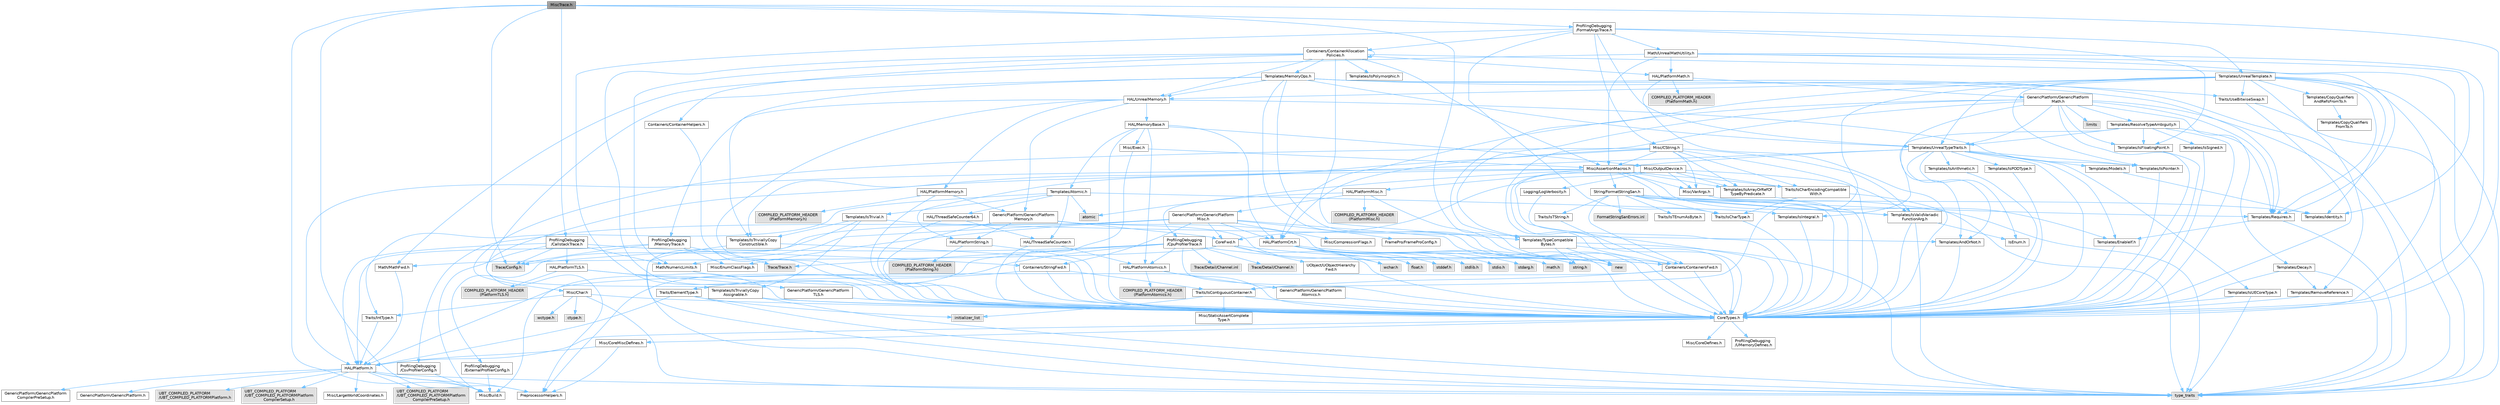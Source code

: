 digraph "MiscTrace.h"
{
 // INTERACTIVE_SVG=YES
 // LATEX_PDF_SIZE
  bgcolor="transparent";
  edge [fontname=Helvetica,fontsize=10,labelfontname=Helvetica,labelfontsize=10];
  node [fontname=Helvetica,fontsize=10,shape=box,height=0.2,width=0.4];
  Node1 [id="Node000001",label="MiscTrace.h",height=0.2,width=0.4,color="gray40", fillcolor="grey60", style="filled", fontcolor="black",tooltip=" "];
  Node1 -> Node2 [id="edge1_Node000001_Node000002",color="steelblue1",style="solid",tooltip=" "];
  Node2 [id="Node000002",label="Containers/ContainersFwd.h",height=0.2,width=0.4,color="grey40", fillcolor="white", style="filled",URL="$d4/d0a/ContainersFwd_8h.html",tooltip=" "];
  Node2 -> Node3 [id="edge2_Node000002_Node000003",color="steelblue1",style="solid",tooltip=" "];
  Node3 [id="Node000003",label="HAL/Platform.h",height=0.2,width=0.4,color="grey40", fillcolor="white", style="filled",URL="$d9/dd0/Platform_8h.html",tooltip=" "];
  Node3 -> Node4 [id="edge3_Node000003_Node000004",color="steelblue1",style="solid",tooltip=" "];
  Node4 [id="Node000004",label="Misc/Build.h",height=0.2,width=0.4,color="grey40", fillcolor="white", style="filled",URL="$d3/dbb/Build_8h.html",tooltip=" "];
  Node3 -> Node5 [id="edge4_Node000003_Node000005",color="steelblue1",style="solid",tooltip=" "];
  Node5 [id="Node000005",label="Misc/LargeWorldCoordinates.h",height=0.2,width=0.4,color="grey40", fillcolor="white", style="filled",URL="$d2/dcb/LargeWorldCoordinates_8h.html",tooltip=" "];
  Node3 -> Node6 [id="edge5_Node000003_Node000006",color="steelblue1",style="solid",tooltip=" "];
  Node6 [id="Node000006",label="type_traits",height=0.2,width=0.4,color="grey60", fillcolor="#E0E0E0", style="filled",tooltip=" "];
  Node3 -> Node7 [id="edge6_Node000003_Node000007",color="steelblue1",style="solid",tooltip=" "];
  Node7 [id="Node000007",label="PreprocessorHelpers.h",height=0.2,width=0.4,color="grey40", fillcolor="white", style="filled",URL="$db/ddb/PreprocessorHelpers_8h.html",tooltip=" "];
  Node3 -> Node8 [id="edge7_Node000003_Node000008",color="steelblue1",style="solid",tooltip=" "];
  Node8 [id="Node000008",label="UBT_COMPILED_PLATFORM\l/UBT_COMPILED_PLATFORMPlatform\lCompilerPreSetup.h",height=0.2,width=0.4,color="grey60", fillcolor="#E0E0E0", style="filled",tooltip=" "];
  Node3 -> Node9 [id="edge8_Node000003_Node000009",color="steelblue1",style="solid",tooltip=" "];
  Node9 [id="Node000009",label="GenericPlatform/GenericPlatform\lCompilerPreSetup.h",height=0.2,width=0.4,color="grey40", fillcolor="white", style="filled",URL="$d9/dc8/GenericPlatformCompilerPreSetup_8h.html",tooltip=" "];
  Node3 -> Node10 [id="edge9_Node000003_Node000010",color="steelblue1",style="solid",tooltip=" "];
  Node10 [id="Node000010",label="GenericPlatform/GenericPlatform.h",height=0.2,width=0.4,color="grey40", fillcolor="white", style="filled",URL="$d6/d84/GenericPlatform_8h.html",tooltip=" "];
  Node3 -> Node11 [id="edge10_Node000003_Node000011",color="steelblue1",style="solid",tooltip=" "];
  Node11 [id="Node000011",label="UBT_COMPILED_PLATFORM\l/UBT_COMPILED_PLATFORMPlatform.h",height=0.2,width=0.4,color="grey60", fillcolor="#E0E0E0", style="filled",tooltip=" "];
  Node3 -> Node12 [id="edge11_Node000003_Node000012",color="steelblue1",style="solid",tooltip=" "];
  Node12 [id="Node000012",label="UBT_COMPILED_PLATFORM\l/UBT_COMPILED_PLATFORMPlatform\lCompilerSetup.h",height=0.2,width=0.4,color="grey60", fillcolor="#E0E0E0", style="filled",tooltip=" "];
  Node2 -> Node13 [id="edge12_Node000002_Node000013",color="steelblue1",style="solid",tooltip=" "];
  Node13 [id="Node000013",label="CoreTypes.h",height=0.2,width=0.4,color="grey40", fillcolor="white", style="filled",URL="$dc/dec/CoreTypes_8h.html",tooltip=" "];
  Node13 -> Node3 [id="edge13_Node000013_Node000003",color="steelblue1",style="solid",tooltip=" "];
  Node13 -> Node14 [id="edge14_Node000013_Node000014",color="steelblue1",style="solid",tooltip=" "];
  Node14 [id="Node000014",label="ProfilingDebugging\l/UMemoryDefines.h",height=0.2,width=0.4,color="grey40", fillcolor="white", style="filled",URL="$d2/da2/UMemoryDefines_8h.html",tooltip=" "];
  Node13 -> Node15 [id="edge15_Node000013_Node000015",color="steelblue1",style="solid",tooltip=" "];
  Node15 [id="Node000015",label="Misc/CoreMiscDefines.h",height=0.2,width=0.4,color="grey40", fillcolor="white", style="filled",URL="$da/d38/CoreMiscDefines_8h.html",tooltip=" "];
  Node15 -> Node3 [id="edge16_Node000015_Node000003",color="steelblue1",style="solid",tooltip=" "];
  Node15 -> Node7 [id="edge17_Node000015_Node000007",color="steelblue1",style="solid",tooltip=" "];
  Node13 -> Node16 [id="edge18_Node000013_Node000016",color="steelblue1",style="solid",tooltip=" "];
  Node16 [id="Node000016",label="Misc/CoreDefines.h",height=0.2,width=0.4,color="grey40", fillcolor="white", style="filled",URL="$d3/dd2/CoreDefines_8h.html",tooltip=" "];
  Node2 -> Node17 [id="edge19_Node000002_Node000017",color="steelblue1",style="solid",tooltip=" "];
  Node17 [id="Node000017",label="Traits/IsContiguousContainer.h",height=0.2,width=0.4,color="grey40", fillcolor="white", style="filled",URL="$d5/d3c/IsContiguousContainer_8h.html",tooltip=" "];
  Node17 -> Node13 [id="edge20_Node000017_Node000013",color="steelblue1",style="solid",tooltip=" "];
  Node17 -> Node18 [id="edge21_Node000017_Node000018",color="steelblue1",style="solid",tooltip=" "];
  Node18 [id="Node000018",label="Misc/StaticAssertComplete\lType.h",height=0.2,width=0.4,color="grey40", fillcolor="white", style="filled",URL="$d5/d4e/StaticAssertCompleteType_8h.html",tooltip=" "];
  Node17 -> Node19 [id="edge22_Node000017_Node000019",color="steelblue1",style="solid",tooltip=" "];
  Node19 [id="Node000019",label="initializer_list",height=0.2,width=0.4,color="grey60", fillcolor="#E0E0E0", style="filled",tooltip=" "];
  Node1 -> Node13 [id="edge23_Node000001_Node000013",color="steelblue1",style="solid",tooltip=" "];
  Node1 -> Node7 [id="edge24_Node000001_Node000007",color="steelblue1",style="solid",tooltip=" "];
  Node1 -> Node4 [id="edge25_Node000001_Node000004",color="steelblue1",style="solid",tooltip=" "];
  Node1 -> Node20 [id="edge26_Node000001_Node000020",color="steelblue1",style="solid",tooltip=" "];
  Node20 [id="Node000020",label="ProfilingDebugging\l/CallstackTrace.h",height=0.2,width=0.4,color="grey40", fillcolor="white", style="filled",URL="$d8/d43/CallstackTrace_8h.html",tooltip=" "];
  Node20 -> Node3 [id="edge27_Node000020_Node000003",color="steelblue1",style="solid",tooltip=" "];
  Node20 -> Node21 [id="edge28_Node000020_Node000021",color="steelblue1",style="solid",tooltip=" "];
  Node21 [id="Node000021",label="HAL/PlatformTLS.h",height=0.2,width=0.4,color="grey40", fillcolor="white", style="filled",URL="$d0/def/PlatformTLS_8h.html",tooltip=" "];
  Node21 -> Node13 [id="edge29_Node000021_Node000013",color="steelblue1",style="solid",tooltip=" "];
  Node21 -> Node22 [id="edge30_Node000021_Node000022",color="steelblue1",style="solid",tooltip=" "];
  Node22 [id="Node000022",label="GenericPlatform/GenericPlatform\lTLS.h",height=0.2,width=0.4,color="grey40", fillcolor="white", style="filled",URL="$d3/d3c/GenericPlatformTLS_8h.html",tooltip=" "];
  Node22 -> Node13 [id="edge31_Node000022_Node000013",color="steelblue1",style="solid",tooltip=" "];
  Node21 -> Node23 [id="edge32_Node000021_Node000023",color="steelblue1",style="solid",tooltip=" "];
  Node23 [id="Node000023",label="COMPILED_PLATFORM_HEADER\l(PlatformTLS.h)",height=0.2,width=0.4,color="grey60", fillcolor="#E0E0E0", style="filled",tooltip=" "];
  Node20 -> Node24 [id="edge33_Node000020_Node000024",color="steelblue1",style="solid",tooltip=" "];
  Node24 [id="Node000024",label="Math/NumericLimits.h",height=0.2,width=0.4,color="grey40", fillcolor="white", style="filled",URL="$df/d1b/NumericLimits_8h.html",tooltip=" "];
  Node24 -> Node13 [id="edge34_Node000024_Node000013",color="steelblue1",style="solid",tooltip=" "];
  Node20 -> Node4 [id="edge35_Node000020_Node000004",color="steelblue1",style="solid",tooltip=" "];
  Node20 -> Node25 [id="edge36_Node000020_Node000025",color="steelblue1",style="solid",tooltip=" "];
  Node25 [id="Node000025",label="Trace/Config.h",height=0.2,width=0.4,color="grey60", fillcolor="#E0E0E0", style="filled",tooltip=" "];
  Node20 -> Node26 [id="edge37_Node000020_Node000026",color="steelblue1",style="solid",tooltip=" "];
  Node26 [id="Node000026",label="Containers/StringFwd.h",height=0.2,width=0.4,color="grey40", fillcolor="white", style="filled",URL="$df/d37/StringFwd_8h.html",tooltip=" "];
  Node26 -> Node13 [id="edge38_Node000026_Node000013",color="steelblue1",style="solid",tooltip=" "];
  Node26 -> Node27 [id="edge39_Node000026_Node000027",color="steelblue1",style="solid",tooltip=" "];
  Node27 [id="Node000027",label="Traits/ElementType.h",height=0.2,width=0.4,color="grey40", fillcolor="white", style="filled",URL="$d5/d4f/ElementType_8h.html",tooltip=" "];
  Node27 -> Node3 [id="edge40_Node000027_Node000003",color="steelblue1",style="solid",tooltip=" "];
  Node27 -> Node19 [id="edge41_Node000027_Node000019",color="steelblue1",style="solid",tooltip=" "];
  Node27 -> Node6 [id="edge42_Node000027_Node000006",color="steelblue1",style="solid",tooltip=" "];
  Node26 -> Node17 [id="edge43_Node000026_Node000017",color="steelblue1",style="solid",tooltip=" "];
  Node1 -> Node28 [id="edge44_Node000001_Node000028",color="steelblue1",style="solid",tooltip=" "];
  Node28 [id="Node000028",label="ProfilingDebugging\l/FormatArgsTrace.h",height=0.2,width=0.4,color="grey40", fillcolor="white", style="filled",URL="$d6/d18/FormatArgsTrace_8h.html",tooltip=" "];
  Node28 -> Node13 [id="edge45_Node000028_Node000013",color="steelblue1",style="solid",tooltip=" "];
  Node28 -> Node29 [id="edge46_Node000028_Node000029",color="steelblue1",style="solid",tooltip=" "];
  Node29 [id="Node000029",label="Containers/ContainerAllocation\lPolicies.h",height=0.2,width=0.4,color="grey40", fillcolor="white", style="filled",URL="$d7/dff/ContainerAllocationPolicies_8h.html",tooltip=" "];
  Node29 -> Node13 [id="edge47_Node000029_Node000013",color="steelblue1",style="solid",tooltip=" "];
  Node29 -> Node30 [id="edge48_Node000029_Node000030",color="steelblue1",style="solid",tooltip=" "];
  Node30 [id="Node000030",label="Containers/ContainerHelpers.h",height=0.2,width=0.4,color="grey40", fillcolor="white", style="filled",URL="$d7/d33/ContainerHelpers_8h.html",tooltip=" "];
  Node30 -> Node13 [id="edge49_Node000030_Node000013",color="steelblue1",style="solid",tooltip=" "];
  Node29 -> Node29 [id="edge50_Node000029_Node000029",color="steelblue1",style="solid",tooltip=" "];
  Node29 -> Node31 [id="edge51_Node000029_Node000031",color="steelblue1",style="solid",tooltip=" "];
  Node31 [id="Node000031",label="HAL/PlatformMath.h",height=0.2,width=0.4,color="grey40", fillcolor="white", style="filled",URL="$dc/d53/PlatformMath_8h.html",tooltip=" "];
  Node31 -> Node13 [id="edge52_Node000031_Node000013",color="steelblue1",style="solid",tooltip=" "];
  Node31 -> Node32 [id="edge53_Node000031_Node000032",color="steelblue1",style="solid",tooltip=" "];
  Node32 [id="Node000032",label="GenericPlatform/GenericPlatform\lMath.h",height=0.2,width=0.4,color="grey40", fillcolor="white", style="filled",URL="$d5/d79/GenericPlatformMath_8h.html",tooltip=" "];
  Node32 -> Node13 [id="edge54_Node000032_Node000013",color="steelblue1",style="solid",tooltip=" "];
  Node32 -> Node2 [id="edge55_Node000032_Node000002",color="steelblue1",style="solid",tooltip=" "];
  Node32 -> Node33 [id="edge56_Node000032_Node000033",color="steelblue1",style="solid",tooltip=" "];
  Node33 [id="Node000033",label="HAL/PlatformCrt.h",height=0.2,width=0.4,color="grey40", fillcolor="white", style="filled",URL="$d8/d75/PlatformCrt_8h.html",tooltip=" "];
  Node33 -> Node34 [id="edge57_Node000033_Node000034",color="steelblue1",style="solid",tooltip=" "];
  Node34 [id="Node000034",label="new",height=0.2,width=0.4,color="grey60", fillcolor="#E0E0E0", style="filled",tooltip=" "];
  Node33 -> Node35 [id="edge58_Node000033_Node000035",color="steelblue1",style="solid",tooltip=" "];
  Node35 [id="Node000035",label="wchar.h",height=0.2,width=0.4,color="grey60", fillcolor="#E0E0E0", style="filled",tooltip=" "];
  Node33 -> Node36 [id="edge59_Node000033_Node000036",color="steelblue1",style="solid",tooltip=" "];
  Node36 [id="Node000036",label="stddef.h",height=0.2,width=0.4,color="grey60", fillcolor="#E0E0E0", style="filled",tooltip=" "];
  Node33 -> Node37 [id="edge60_Node000033_Node000037",color="steelblue1",style="solid",tooltip=" "];
  Node37 [id="Node000037",label="stdlib.h",height=0.2,width=0.4,color="grey60", fillcolor="#E0E0E0", style="filled",tooltip=" "];
  Node33 -> Node38 [id="edge61_Node000033_Node000038",color="steelblue1",style="solid",tooltip=" "];
  Node38 [id="Node000038",label="stdio.h",height=0.2,width=0.4,color="grey60", fillcolor="#E0E0E0", style="filled",tooltip=" "];
  Node33 -> Node39 [id="edge62_Node000033_Node000039",color="steelblue1",style="solid",tooltip=" "];
  Node39 [id="Node000039",label="stdarg.h",height=0.2,width=0.4,color="grey60", fillcolor="#E0E0E0", style="filled",tooltip=" "];
  Node33 -> Node40 [id="edge63_Node000033_Node000040",color="steelblue1",style="solid",tooltip=" "];
  Node40 [id="Node000040",label="math.h",height=0.2,width=0.4,color="grey60", fillcolor="#E0E0E0", style="filled",tooltip=" "];
  Node33 -> Node41 [id="edge64_Node000033_Node000041",color="steelblue1",style="solid",tooltip=" "];
  Node41 [id="Node000041",label="float.h",height=0.2,width=0.4,color="grey60", fillcolor="#E0E0E0", style="filled",tooltip=" "];
  Node33 -> Node42 [id="edge65_Node000033_Node000042",color="steelblue1",style="solid",tooltip=" "];
  Node42 [id="Node000042",label="string.h",height=0.2,width=0.4,color="grey60", fillcolor="#E0E0E0", style="filled",tooltip=" "];
  Node32 -> Node43 [id="edge66_Node000032_Node000043",color="steelblue1",style="solid",tooltip=" "];
  Node43 [id="Node000043",label="Templates/AndOrNot.h",height=0.2,width=0.4,color="grey40", fillcolor="white", style="filled",URL="$db/d0a/AndOrNot_8h.html",tooltip=" "];
  Node43 -> Node13 [id="edge67_Node000043_Node000013",color="steelblue1",style="solid",tooltip=" "];
  Node32 -> Node44 [id="edge68_Node000032_Node000044",color="steelblue1",style="solid",tooltip=" "];
  Node44 [id="Node000044",label="Templates/Decay.h",height=0.2,width=0.4,color="grey40", fillcolor="white", style="filled",URL="$dd/d0f/Decay_8h.html",tooltip=" "];
  Node44 -> Node13 [id="edge69_Node000044_Node000013",color="steelblue1",style="solid",tooltip=" "];
  Node44 -> Node45 [id="edge70_Node000044_Node000045",color="steelblue1",style="solid",tooltip=" "];
  Node45 [id="Node000045",label="Templates/RemoveReference.h",height=0.2,width=0.4,color="grey40", fillcolor="white", style="filled",URL="$da/dbe/RemoveReference_8h.html",tooltip=" "];
  Node45 -> Node13 [id="edge71_Node000045_Node000013",color="steelblue1",style="solid",tooltip=" "];
  Node44 -> Node6 [id="edge72_Node000044_Node000006",color="steelblue1",style="solid",tooltip=" "];
  Node32 -> Node46 [id="edge73_Node000032_Node000046",color="steelblue1",style="solid",tooltip=" "];
  Node46 [id="Node000046",label="Templates/IsFloatingPoint.h",height=0.2,width=0.4,color="grey40", fillcolor="white", style="filled",URL="$d3/d11/IsFloatingPoint_8h.html",tooltip=" "];
  Node46 -> Node13 [id="edge74_Node000046_Node000013",color="steelblue1",style="solid",tooltip=" "];
  Node32 -> Node47 [id="edge75_Node000032_Node000047",color="steelblue1",style="solid",tooltip=" "];
  Node47 [id="Node000047",label="Templates/UnrealTypeTraits.h",height=0.2,width=0.4,color="grey40", fillcolor="white", style="filled",URL="$d2/d2d/UnrealTypeTraits_8h.html",tooltip=" "];
  Node47 -> Node13 [id="edge76_Node000047_Node000013",color="steelblue1",style="solid",tooltip=" "];
  Node47 -> Node48 [id="edge77_Node000047_Node000048",color="steelblue1",style="solid",tooltip=" "];
  Node48 [id="Node000048",label="Templates/IsPointer.h",height=0.2,width=0.4,color="grey40", fillcolor="white", style="filled",URL="$d7/d05/IsPointer_8h.html",tooltip=" "];
  Node48 -> Node13 [id="edge78_Node000048_Node000013",color="steelblue1",style="solid",tooltip=" "];
  Node47 -> Node49 [id="edge79_Node000047_Node000049",color="steelblue1",style="solid",tooltip=" "];
  Node49 [id="Node000049",label="Misc/AssertionMacros.h",height=0.2,width=0.4,color="grey40", fillcolor="white", style="filled",URL="$d0/dfa/AssertionMacros_8h.html",tooltip=" "];
  Node49 -> Node13 [id="edge80_Node000049_Node000013",color="steelblue1",style="solid",tooltip=" "];
  Node49 -> Node3 [id="edge81_Node000049_Node000003",color="steelblue1",style="solid",tooltip=" "];
  Node49 -> Node50 [id="edge82_Node000049_Node000050",color="steelblue1",style="solid",tooltip=" "];
  Node50 [id="Node000050",label="HAL/PlatformMisc.h",height=0.2,width=0.4,color="grey40", fillcolor="white", style="filled",URL="$d0/df5/PlatformMisc_8h.html",tooltip=" "];
  Node50 -> Node13 [id="edge83_Node000050_Node000013",color="steelblue1",style="solid",tooltip=" "];
  Node50 -> Node51 [id="edge84_Node000050_Node000051",color="steelblue1",style="solid",tooltip=" "];
  Node51 [id="Node000051",label="GenericPlatform/GenericPlatform\lMisc.h",height=0.2,width=0.4,color="grey40", fillcolor="white", style="filled",URL="$db/d9a/GenericPlatformMisc_8h.html",tooltip=" "];
  Node51 -> Node26 [id="edge85_Node000051_Node000026",color="steelblue1",style="solid",tooltip=" "];
  Node51 -> Node52 [id="edge86_Node000051_Node000052",color="steelblue1",style="solid",tooltip=" "];
  Node52 [id="Node000052",label="CoreFwd.h",height=0.2,width=0.4,color="grey40", fillcolor="white", style="filled",URL="$d1/d1e/CoreFwd_8h.html",tooltip=" "];
  Node52 -> Node13 [id="edge87_Node000052_Node000013",color="steelblue1",style="solid",tooltip=" "];
  Node52 -> Node2 [id="edge88_Node000052_Node000002",color="steelblue1",style="solid",tooltip=" "];
  Node52 -> Node53 [id="edge89_Node000052_Node000053",color="steelblue1",style="solid",tooltip=" "];
  Node53 [id="Node000053",label="Math/MathFwd.h",height=0.2,width=0.4,color="grey40", fillcolor="white", style="filled",URL="$d2/d10/MathFwd_8h.html",tooltip=" "];
  Node53 -> Node3 [id="edge90_Node000053_Node000003",color="steelblue1",style="solid",tooltip=" "];
  Node52 -> Node54 [id="edge91_Node000052_Node000054",color="steelblue1",style="solid",tooltip=" "];
  Node54 [id="Node000054",label="UObject/UObjectHierarchy\lFwd.h",height=0.2,width=0.4,color="grey40", fillcolor="white", style="filled",URL="$d3/d13/UObjectHierarchyFwd_8h.html",tooltip=" "];
  Node51 -> Node13 [id="edge92_Node000051_Node000013",color="steelblue1",style="solid",tooltip=" "];
  Node51 -> Node55 [id="edge93_Node000051_Node000055",color="steelblue1",style="solid",tooltip=" "];
  Node55 [id="Node000055",label="FramePro/FrameProConfig.h",height=0.2,width=0.4,color="grey40", fillcolor="white", style="filled",URL="$d7/d90/FrameProConfig_8h.html",tooltip=" "];
  Node51 -> Node33 [id="edge94_Node000051_Node000033",color="steelblue1",style="solid",tooltip=" "];
  Node51 -> Node24 [id="edge95_Node000051_Node000024",color="steelblue1",style="solid",tooltip=" "];
  Node51 -> Node56 [id="edge96_Node000051_Node000056",color="steelblue1",style="solid",tooltip=" "];
  Node56 [id="Node000056",label="Misc/CompressionFlags.h",height=0.2,width=0.4,color="grey40", fillcolor="white", style="filled",URL="$d9/d76/CompressionFlags_8h.html",tooltip=" "];
  Node51 -> Node57 [id="edge97_Node000051_Node000057",color="steelblue1",style="solid",tooltip=" "];
  Node57 [id="Node000057",label="Misc/EnumClassFlags.h",height=0.2,width=0.4,color="grey40", fillcolor="white", style="filled",URL="$d8/de7/EnumClassFlags_8h.html",tooltip=" "];
  Node51 -> Node58 [id="edge98_Node000051_Node000058",color="steelblue1",style="solid",tooltip=" "];
  Node58 [id="Node000058",label="ProfilingDebugging\l/CsvProfilerConfig.h",height=0.2,width=0.4,color="grey40", fillcolor="white", style="filled",URL="$d3/d88/CsvProfilerConfig_8h.html",tooltip=" "];
  Node58 -> Node4 [id="edge99_Node000058_Node000004",color="steelblue1",style="solid",tooltip=" "];
  Node51 -> Node59 [id="edge100_Node000051_Node000059",color="steelblue1",style="solid",tooltip=" "];
  Node59 [id="Node000059",label="ProfilingDebugging\l/ExternalProfilerConfig.h",height=0.2,width=0.4,color="grey40", fillcolor="white", style="filled",URL="$d3/dbb/ExternalProfilerConfig_8h.html",tooltip=" "];
  Node59 -> Node4 [id="edge101_Node000059_Node000004",color="steelblue1",style="solid",tooltip=" "];
  Node50 -> Node60 [id="edge102_Node000050_Node000060",color="steelblue1",style="solid",tooltip=" "];
  Node60 [id="Node000060",label="COMPILED_PLATFORM_HEADER\l(PlatformMisc.h)",height=0.2,width=0.4,color="grey60", fillcolor="#E0E0E0", style="filled",tooltip=" "];
  Node50 -> Node61 [id="edge103_Node000050_Node000061",color="steelblue1",style="solid",tooltip=" "];
  Node61 [id="Node000061",label="ProfilingDebugging\l/CpuProfilerTrace.h",height=0.2,width=0.4,color="grey40", fillcolor="white", style="filled",URL="$da/dcb/CpuProfilerTrace_8h.html",tooltip=" "];
  Node61 -> Node13 [id="edge104_Node000061_Node000013",color="steelblue1",style="solid",tooltip=" "];
  Node61 -> Node2 [id="edge105_Node000061_Node000002",color="steelblue1",style="solid",tooltip=" "];
  Node61 -> Node62 [id="edge106_Node000061_Node000062",color="steelblue1",style="solid",tooltip=" "];
  Node62 [id="Node000062",label="HAL/PlatformAtomics.h",height=0.2,width=0.4,color="grey40", fillcolor="white", style="filled",URL="$d3/d36/PlatformAtomics_8h.html",tooltip=" "];
  Node62 -> Node13 [id="edge107_Node000062_Node000013",color="steelblue1",style="solid",tooltip=" "];
  Node62 -> Node63 [id="edge108_Node000062_Node000063",color="steelblue1",style="solid",tooltip=" "];
  Node63 [id="Node000063",label="GenericPlatform/GenericPlatform\lAtomics.h",height=0.2,width=0.4,color="grey40", fillcolor="white", style="filled",URL="$da/d72/GenericPlatformAtomics_8h.html",tooltip=" "];
  Node63 -> Node13 [id="edge109_Node000063_Node000013",color="steelblue1",style="solid",tooltip=" "];
  Node62 -> Node64 [id="edge110_Node000062_Node000064",color="steelblue1",style="solid",tooltip=" "];
  Node64 [id="Node000064",label="COMPILED_PLATFORM_HEADER\l(PlatformAtomics.h)",height=0.2,width=0.4,color="grey60", fillcolor="#E0E0E0", style="filled",tooltip=" "];
  Node61 -> Node7 [id="edge111_Node000061_Node000007",color="steelblue1",style="solid",tooltip=" "];
  Node61 -> Node4 [id="edge112_Node000061_Node000004",color="steelblue1",style="solid",tooltip=" "];
  Node61 -> Node25 [id="edge113_Node000061_Node000025",color="steelblue1",style="solid",tooltip=" "];
  Node61 -> Node65 [id="edge114_Node000061_Node000065",color="steelblue1",style="solid",tooltip=" "];
  Node65 [id="Node000065",label="Trace/Detail/Channel.h",height=0.2,width=0.4,color="grey60", fillcolor="#E0E0E0", style="filled",tooltip=" "];
  Node61 -> Node66 [id="edge115_Node000061_Node000066",color="steelblue1",style="solid",tooltip=" "];
  Node66 [id="Node000066",label="Trace/Detail/Channel.inl",height=0.2,width=0.4,color="grey60", fillcolor="#E0E0E0", style="filled",tooltip=" "];
  Node61 -> Node67 [id="edge116_Node000061_Node000067",color="steelblue1",style="solid",tooltip=" "];
  Node67 [id="Node000067",label="Trace/Trace.h",height=0.2,width=0.4,color="grey60", fillcolor="#E0E0E0", style="filled",tooltip=" "];
  Node49 -> Node7 [id="edge117_Node000049_Node000007",color="steelblue1",style="solid",tooltip=" "];
  Node49 -> Node68 [id="edge118_Node000049_Node000068",color="steelblue1",style="solid",tooltip=" "];
  Node68 [id="Node000068",label="Templates/EnableIf.h",height=0.2,width=0.4,color="grey40", fillcolor="white", style="filled",URL="$d7/d60/EnableIf_8h.html",tooltip=" "];
  Node68 -> Node13 [id="edge119_Node000068_Node000013",color="steelblue1",style="solid",tooltip=" "];
  Node49 -> Node69 [id="edge120_Node000049_Node000069",color="steelblue1",style="solid",tooltip=" "];
  Node69 [id="Node000069",label="Templates/IsArrayOrRefOf\lTypeByPredicate.h",height=0.2,width=0.4,color="grey40", fillcolor="white", style="filled",URL="$d6/da1/IsArrayOrRefOfTypeByPredicate_8h.html",tooltip=" "];
  Node69 -> Node13 [id="edge121_Node000069_Node000013",color="steelblue1",style="solid",tooltip=" "];
  Node49 -> Node70 [id="edge122_Node000049_Node000070",color="steelblue1",style="solid",tooltip=" "];
  Node70 [id="Node000070",label="Templates/IsValidVariadic\lFunctionArg.h",height=0.2,width=0.4,color="grey40", fillcolor="white", style="filled",URL="$d0/dc8/IsValidVariadicFunctionArg_8h.html",tooltip=" "];
  Node70 -> Node13 [id="edge123_Node000070_Node000013",color="steelblue1",style="solid",tooltip=" "];
  Node70 -> Node71 [id="edge124_Node000070_Node000071",color="steelblue1",style="solid",tooltip=" "];
  Node71 [id="Node000071",label="IsEnum.h",height=0.2,width=0.4,color="grey40", fillcolor="white", style="filled",URL="$d4/de5/IsEnum_8h.html",tooltip=" "];
  Node70 -> Node6 [id="edge125_Node000070_Node000006",color="steelblue1",style="solid",tooltip=" "];
  Node49 -> Node72 [id="edge126_Node000049_Node000072",color="steelblue1",style="solid",tooltip=" "];
  Node72 [id="Node000072",label="Traits/IsCharEncodingCompatible\lWith.h",height=0.2,width=0.4,color="grey40", fillcolor="white", style="filled",URL="$df/dd1/IsCharEncodingCompatibleWith_8h.html",tooltip=" "];
  Node72 -> Node6 [id="edge127_Node000072_Node000006",color="steelblue1",style="solid",tooltip=" "];
  Node72 -> Node73 [id="edge128_Node000072_Node000073",color="steelblue1",style="solid",tooltip=" "];
  Node73 [id="Node000073",label="Traits/IsCharType.h",height=0.2,width=0.4,color="grey40", fillcolor="white", style="filled",URL="$db/d51/IsCharType_8h.html",tooltip=" "];
  Node73 -> Node13 [id="edge129_Node000073_Node000013",color="steelblue1",style="solid",tooltip=" "];
  Node49 -> Node74 [id="edge130_Node000049_Node000074",color="steelblue1",style="solid",tooltip=" "];
  Node74 [id="Node000074",label="Misc/VarArgs.h",height=0.2,width=0.4,color="grey40", fillcolor="white", style="filled",URL="$d5/d6f/VarArgs_8h.html",tooltip=" "];
  Node74 -> Node13 [id="edge131_Node000074_Node000013",color="steelblue1",style="solid",tooltip=" "];
  Node49 -> Node75 [id="edge132_Node000049_Node000075",color="steelblue1",style="solid",tooltip=" "];
  Node75 [id="Node000075",label="String/FormatStringSan.h",height=0.2,width=0.4,color="grey40", fillcolor="white", style="filled",URL="$d3/d8b/FormatStringSan_8h.html",tooltip=" "];
  Node75 -> Node6 [id="edge133_Node000075_Node000006",color="steelblue1",style="solid",tooltip=" "];
  Node75 -> Node13 [id="edge134_Node000075_Node000013",color="steelblue1",style="solid",tooltip=" "];
  Node75 -> Node76 [id="edge135_Node000075_Node000076",color="steelblue1",style="solid",tooltip=" "];
  Node76 [id="Node000076",label="Templates/Requires.h",height=0.2,width=0.4,color="grey40", fillcolor="white", style="filled",URL="$dc/d96/Requires_8h.html",tooltip=" "];
  Node76 -> Node68 [id="edge136_Node000076_Node000068",color="steelblue1",style="solid",tooltip=" "];
  Node76 -> Node6 [id="edge137_Node000076_Node000006",color="steelblue1",style="solid",tooltip=" "];
  Node75 -> Node77 [id="edge138_Node000075_Node000077",color="steelblue1",style="solid",tooltip=" "];
  Node77 [id="Node000077",label="Templates/Identity.h",height=0.2,width=0.4,color="grey40", fillcolor="white", style="filled",URL="$d0/dd5/Identity_8h.html",tooltip=" "];
  Node75 -> Node70 [id="edge139_Node000075_Node000070",color="steelblue1",style="solid",tooltip=" "];
  Node75 -> Node73 [id="edge140_Node000075_Node000073",color="steelblue1",style="solid",tooltip=" "];
  Node75 -> Node78 [id="edge141_Node000075_Node000078",color="steelblue1",style="solid",tooltip=" "];
  Node78 [id="Node000078",label="Traits/IsTEnumAsByte.h",height=0.2,width=0.4,color="grey40", fillcolor="white", style="filled",URL="$d1/de6/IsTEnumAsByte_8h.html",tooltip=" "];
  Node75 -> Node79 [id="edge142_Node000075_Node000079",color="steelblue1",style="solid",tooltip=" "];
  Node79 [id="Node000079",label="Traits/IsTString.h",height=0.2,width=0.4,color="grey40", fillcolor="white", style="filled",URL="$d0/df8/IsTString_8h.html",tooltip=" "];
  Node79 -> Node2 [id="edge143_Node000079_Node000002",color="steelblue1",style="solid",tooltip=" "];
  Node75 -> Node2 [id="edge144_Node000075_Node000002",color="steelblue1",style="solid",tooltip=" "];
  Node75 -> Node80 [id="edge145_Node000075_Node000080",color="steelblue1",style="solid",tooltip=" "];
  Node80 [id="Node000080",label="FormatStringSanErrors.inl",height=0.2,width=0.4,color="grey60", fillcolor="#E0E0E0", style="filled",tooltip=" "];
  Node49 -> Node81 [id="edge146_Node000049_Node000081",color="steelblue1",style="solid",tooltip=" "];
  Node81 [id="Node000081",label="atomic",height=0.2,width=0.4,color="grey60", fillcolor="#E0E0E0", style="filled",tooltip=" "];
  Node47 -> Node43 [id="edge147_Node000047_Node000043",color="steelblue1",style="solid",tooltip=" "];
  Node47 -> Node68 [id="edge148_Node000047_Node000068",color="steelblue1",style="solid",tooltip=" "];
  Node47 -> Node82 [id="edge149_Node000047_Node000082",color="steelblue1",style="solid",tooltip=" "];
  Node82 [id="Node000082",label="Templates/IsArithmetic.h",height=0.2,width=0.4,color="grey40", fillcolor="white", style="filled",URL="$d2/d5d/IsArithmetic_8h.html",tooltip=" "];
  Node82 -> Node13 [id="edge150_Node000082_Node000013",color="steelblue1",style="solid",tooltip=" "];
  Node47 -> Node71 [id="edge151_Node000047_Node000071",color="steelblue1",style="solid",tooltip=" "];
  Node47 -> Node83 [id="edge152_Node000047_Node000083",color="steelblue1",style="solid",tooltip=" "];
  Node83 [id="Node000083",label="Templates/Models.h",height=0.2,width=0.4,color="grey40", fillcolor="white", style="filled",URL="$d3/d0c/Models_8h.html",tooltip=" "];
  Node83 -> Node77 [id="edge153_Node000083_Node000077",color="steelblue1",style="solid",tooltip=" "];
  Node47 -> Node84 [id="edge154_Node000047_Node000084",color="steelblue1",style="solid",tooltip=" "];
  Node84 [id="Node000084",label="Templates/IsPODType.h",height=0.2,width=0.4,color="grey40", fillcolor="white", style="filled",URL="$d7/db1/IsPODType_8h.html",tooltip=" "];
  Node84 -> Node13 [id="edge155_Node000084_Node000013",color="steelblue1",style="solid",tooltip=" "];
  Node47 -> Node85 [id="edge156_Node000047_Node000085",color="steelblue1",style="solid",tooltip=" "];
  Node85 [id="Node000085",label="Templates/IsUECoreType.h",height=0.2,width=0.4,color="grey40", fillcolor="white", style="filled",URL="$d1/db8/IsUECoreType_8h.html",tooltip=" "];
  Node85 -> Node13 [id="edge157_Node000085_Node000013",color="steelblue1",style="solid",tooltip=" "];
  Node85 -> Node6 [id="edge158_Node000085_Node000006",color="steelblue1",style="solid",tooltip=" "];
  Node47 -> Node86 [id="edge159_Node000047_Node000086",color="steelblue1",style="solid",tooltip=" "];
  Node86 [id="Node000086",label="Templates/IsTriviallyCopy\lConstructible.h",height=0.2,width=0.4,color="grey40", fillcolor="white", style="filled",URL="$d3/d78/IsTriviallyCopyConstructible_8h.html",tooltip=" "];
  Node86 -> Node13 [id="edge160_Node000086_Node000013",color="steelblue1",style="solid",tooltip=" "];
  Node86 -> Node6 [id="edge161_Node000086_Node000006",color="steelblue1",style="solid",tooltip=" "];
  Node32 -> Node76 [id="edge162_Node000032_Node000076",color="steelblue1",style="solid",tooltip=" "];
  Node32 -> Node87 [id="edge163_Node000032_Node000087",color="steelblue1",style="solid",tooltip=" "];
  Node87 [id="Node000087",label="Templates/ResolveTypeAmbiguity.h",height=0.2,width=0.4,color="grey40", fillcolor="white", style="filled",URL="$df/d1f/ResolveTypeAmbiguity_8h.html",tooltip=" "];
  Node87 -> Node13 [id="edge164_Node000087_Node000013",color="steelblue1",style="solid",tooltip=" "];
  Node87 -> Node46 [id="edge165_Node000087_Node000046",color="steelblue1",style="solid",tooltip=" "];
  Node87 -> Node47 [id="edge166_Node000087_Node000047",color="steelblue1",style="solid",tooltip=" "];
  Node87 -> Node88 [id="edge167_Node000087_Node000088",color="steelblue1",style="solid",tooltip=" "];
  Node88 [id="Node000088",label="Templates/IsSigned.h",height=0.2,width=0.4,color="grey40", fillcolor="white", style="filled",URL="$d8/dd8/IsSigned_8h.html",tooltip=" "];
  Node88 -> Node13 [id="edge168_Node000088_Node000013",color="steelblue1",style="solid",tooltip=" "];
  Node87 -> Node89 [id="edge169_Node000087_Node000089",color="steelblue1",style="solid",tooltip=" "];
  Node89 [id="Node000089",label="Templates/IsIntegral.h",height=0.2,width=0.4,color="grey40", fillcolor="white", style="filled",URL="$da/d64/IsIntegral_8h.html",tooltip=" "];
  Node89 -> Node13 [id="edge170_Node000089_Node000013",color="steelblue1",style="solid",tooltip=" "];
  Node87 -> Node76 [id="edge171_Node000087_Node000076",color="steelblue1",style="solid",tooltip=" "];
  Node32 -> Node90 [id="edge172_Node000032_Node000090",color="steelblue1",style="solid",tooltip=" "];
  Node90 [id="Node000090",label="Templates/TypeCompatible\lBytes.h",height=0.2,width=0.4,color="grey40", fillcolor="white", style="filled",URL="$df/d0a/TypeCompatibleBytes_8h.html",tooltip=" "];
  Node90 -> Node13 [id="edge173_Node000090_Node000013",color="steelblue1",style="solid",tooltip=" "];
  Node90 -> Node42 [id="edge174_Node000090_Node000042",color="steelblue1",style="solid",tooltip=" "];
  Node90 -> Node34 [id="edge175_Node000090_Node000034",color="steelblue1",style="solid",tooltip=" "];
  Node90 -> Node6 [id="edge176_Node000090_Node000006",color="steelblue1",style="solid",tooltip=" "];
  Node32 -> Node91 [id="edge177_Node000032_Node000091",color="steelblue1",style="solid",tooltip=" "];
  Node91 [id="Node000091",label="limits",height=0.2,width=0.4,color="grey60", fillcolor="#E0E0E0", style="filled",tooltip=" "];
  Node32 -> Node6 [id="edge178_Node000032_Node000006",color="steelblue1",style="solid",tooltip=" "];
  Node31 -> Node92 [id="edge179_Node000031_Node000092",color="steelblue1",style="solid",tooltip=" "];
  Node92 [id="Node000092",label="COMPILED_PLATFORM_HEADER\l(PlatformMath.h)",height=0.2,width=0.4,color="grey60", fillcolor="#E0E0E0", style="filled",tooltip=" "];
  Node29 -> Node93 [id="edge180_Node000029_Node000093",color="steelblue1",style="solid",tooltip=" "];
  Node93 [id="Node000093",label="HAL/UnrealMemory.h",height=0.2,width=0.4,color="grey40", fillcolor="white", style="filled",URL="$d9/d96/UnrealMemory_8h.html",tooltip=" "];
  Node93 -> Node13 [id="edge181_Node000093_Node000013",color="steelblue1",style="solid",tooltip=" "];
  Node93 -> Node94 [id="edge182_Node000093_Node000094",color="steelblue1",style="solid",tooltip=" "];
  Node94 [id="Node000094",label="GenericPlatform/GenericPlatform\lMemory.h",height=0.2,width=0.4,color="grey40", fillcolor="white", style="filled",URL="$dd/d22/GenericPlatformMemory_8h.html",tooltip=" "];
  Node94 -> Node52 [id="edge183_Node000094_Node000052",color="steelblue1",style="solid",tooltip=" "];
  Node94 -> Node13 [id="edge184_Node000094_Node000013",color="steelblue1",style="solid",tooltip=" "];
  Node94 -> Node95 [id="edge185_Node000094_Node000095",color="steelblue1",style="solid",tooltip=" "];
  Node95 [id="Node000095",label="HAL/PlatformString.h",height=0.2,width=0.4,color="grey40", fillcolor="white", style="filled",URL="$db/db5/PlatformString_8h.html",tooltip=" "];
  Node95 -> Node13 [id="edge186_Node000095_Node000013",color="steelblue1",style="solid",tooltip=" "];
  Node95 -> Node96 [id="edge187_Node000095_Node000096",color="steelblue1",style="solid",tooltip=" "];
  Node96 [id="Node000096",label="COMPILED_PLATFORM_HEADER\l(PlatformString.h)",height=0.2,width=0.4,color="grey60", fillcolor="#E0E0E0", style="filled",tooltip=" "];
  Node94 -> Node42 [id="edge188_Node000094_Node000042",color="steelblue1",style="solid",tooltip=" "];
  Node94 -> Node35 [id="edge189_Node000094_Node000035",color="steelblue1",style="solid",tooltip=" "];
  Node93 -> Node97 [id="edge190_Node000093_Node000097",color="steelblue1",style="solid",tooltip=" "];
  Node97 [id="Node000097",label="HAL/MemoryBase.h",height=0.2,width=0.4,color="grey40", fillcolor="white", style="filled",URL="$d6/d9f/MemoryBase_8h.html",tooltip=" "];
  Node97 -> Node13 [id="edge191_Node000097_Node000013",color="steelblue1",style="solid",tooltip=" "];
  Node97 -> Node62 [id="edge192_Node000097_Node000062",color="steelblue1",style="solid",tooltip=" "];
  Node97 -> Node33 [id="edge193_Node000097_Node000033",color="steelblue1",style="solid",tooltip=" "];
  Node97 -> Node98 [id="edge194_Node000097_Node000098",color="steelblue1",style="solid",tooltip=" "];
  Node98 [id="Node000098",label="Misc/Exec.h",height=0.2,width=0.4,color="grey40", fillcolor="white", style="filled",URL="$de/ddb/Exec_8h.html",tooltip=" "];
  Node98 -> Node13 [id="edge195_Node000098_Node000013",color="steelblue1",style="solid",tooltip=" "];
  Node98 -> Node49 [id="edge196_Node000098_Node000049",color="steelblue1",style="solid",tooltip=" "];
  Node97 -> Node99 [id="edge197_Node000097_Node000099",color="steelblue1",style="solid",tooltip=" "];
  Node99 [id="Node000099",label="Misc/OutputDevice.h",height=0.2,width=0.4,color="grey40", fillcolor="white", style="filled",URL="$d7/d32/OutputDevice_8h.html",tooltip=" "];
  Node99 -> Node52 [id="edge198_Node000099_Node000052",color="steelblue1",style="solid",tooltip=" "];
  Node99 -> Node13 [id="edge199_Node000099_Node000013",color="steelblue1",style="solid",tooltip=" "];
  Node99 -> Node100 [id="edge200_Node000099_Node000100",color="steelblue1",style="solid",tooltip=" "];
  Node100 [id="Node000100",label="Logging/LogVerbosity.h",height=0.2,width=0.4,color="grey40", fillcolor="white", style="filled",URL="$d2/d8f/LogVerbosity_8h.html",tooltip=" "];
  Node100 -> Node13 [id="edge201_Node000100_Node000013",color="steelblue1",style="solid",tooltip=" "];
  Node99 -> Node74 [id="edge202_Node000099_Node000074",color="steelblue1",style="solid",tooltip=" "];
  Node99 -> Node69 [id="edge203_Node000099_Node000069",color="steelblue1",style="solid",tooltip=" "];
  Node99 -> Node70 [id="edge204_Node000099_Node000070",color="steelblue1",style="solid",tooltip=" "];
  Node99 -> Node72 [id="edge205_Node000099_Node000072",color="steelblue1",style="solid",tooltip=" "];
  Node97 -> Node101 [id="edge206_Node000097_Node000101",color="steelblue1",style="solid",tooltip=" "];
  Node101 [id="Node000101",label="Templates/Atomic.h",height=0.2,width=0.4,color="grey40", fillcolor="white", style="filled",URL="$d3/d91/Atomic_8h.html",tooltip=" "];
  Node101 -> Node102 [id="edge207_Node000101_Node000102",color="steelblue1",style="solid",tooltip=" "];
  Node102 [id="Node000102",label="HAL/ThreadSafeCounter.h",height=0.2,width=0.4,color="grey40", fillcolor="white", style="filled",URL="$dc/dc9/ThreadSafeCounter_8h.html",tooltip=" "];
  Node102 -> Node13 [id="edge208_Node000102_Node000013",color="steelblue1",style="solid",tooltip=" "];
  Node102 -> Node62 [id="edge209_Node000102_Node000062",color="steelblue1",style="solid",tooltip=" "];
  Node101 -> Node103 [id="edge210_Node000101_Node000103",color="steelblue1",style="solid",tooltip=" "];
  Node103 [id="Node000103",label="HAL/ThreadSafeCounter64.h",height=0.2,width=0.4,color="grey40", fillcolor="white", style="filled",URL="$d0/d12/ThreadSafeCounter64_8h.html",tooltip=" "];
  Node103 -> Node13 [id="edge211_Node000103_Node000013",color="steelblue1",style="solid",tooltip=" "];
  Node103 -> Node102 [id="edge212_Node000103_Node000102",color="steelblue1",style="solid",tooltip=" "];
  Node101 -> Node89 [id="edge213_Node000101_Node000089",color="steelblue1",style="solid",tooltip=" "];
  Node101 -> Node104 [id="edge214_Node000101_Node000104",color="steelblue1",style="solid",tooltip=" "];
  Node104 [id="Node000104",label="Templates/IsTrivial.h",height=0.2,width=0.4,color="grey40", fillcolor="white", style="filled",URL="$da/d4c/IsTrivial_8h.html",tooltip=" "];
  Node104 -> Node43 [id="edge215_Node000104_Node000043",color="steelblue1",style="solid",tooltip=" "];
  Node104 -> Node86 [id="edge216_Node000104_Node000086",color="steelblue1",style="solid",tooltip=" "];
  Node104 -> Node105 [id="edge217_Node000104_Node000105",color="steelblue1",style="solid",tooltip=" "];
  Node105 [id="Node000105",label="Templates/IsTriviallyCopy\lAssignable.h",height=0.2,width=0.4,color="grey40", fillcolor="white", style="filled",URL="$d2/df2/IsTriviallyCopyAssignable_8h.html",tooltip=" "];
  Node105 -> Node13 [id="edge218_Node000105_Node000013",color="steelblue1",style="solid",tooltip=" "];
  Node105 -> Node6 [id="edge219_Node000105_Node000006",color="steelblue1",style="solid",tooltip=" "];
  Node104 -> Node6 [id="edge220_Node000104_Node000006",color="steelblue1",style="solid",tooltip=" "];
  Node101 -> Node106 [id="edge221_Node000101_Node000106",color="steelblue1",style="solid",tooltip=" "];
  Node106 [id="Node000106",label="Traits/IntType.h",height=0.2,width=0.4,color="grey40", fillcolor="white", style="filled",URL="$d7/deb/IntType_8h.html",tooltip=" "];
  Node106 -> Node3 [id="edge222_Node000106_Node000003",color="steelblue1",style="solid",tooltip=" "];
  Node101 -> Node81 [id="edge223_Node000101_Node000081",color="steelblue1",style="solid",tooltip=" "];
  Node93 -> Node107 [id="edge224_Node000093_Node000107",color="steelblue1",style="solid",tooltip=" "];
  Node107 [id="Node000107",label="HAL/PlatformMemory.h",height=0.2,width=0.4,color="grey40", fillcolor="white", style="filled",URL="$de/d68/PlatformMemory_8h.html",tooltip=" "];
  Node107 -> Node13 [id="edge225_Node000107_Node000013",color="steelblue1",style="solid",tooltip=" "];
  Node107 -> Node94 [id="edge226_Node000107_Node000094",color="steelblue1",style="solid",tooltip=" "];
  Node107 -> Node108 [id="edge227_Node000107_Node000108",color="steelblue1",style="solid",tooltip=" "];
  Node108 [id="Node000108",label="COMPILED_PLATFORM_HEADER\l(PlatformMemory.h)",height=0.2,width=0.4,color="grey60", fillcolor="#E0E0E0", style="filled",tooltip=" "];
  Node93 -> Node109 [id="edge228_Node000093_Node000109",color="steelblue1",style="solid",tooltip=" "];
  Node109 [id="Node000109",label="ProfilingDebugging\l/MemoryTrace.h",height=0.2,width=0.4,color="grey40", fillcolor="white", style="filled",URL="$da/dd7/MemoryTrace_8h.html",tooltip=" "];
  Node109 -> Node3 [id="edge229_Node000109_Node000003",color="steelblue1",style="solid",tooltip=" "];
  Node109 -> Node57 [id="edge230_Node000109_Node000057",color="steelblue1",style="solid",tooltip=" "];
  Node109 -> Node25 [id="edge231_Node000109_Node000025",color="steelblue1",style="solid",tooltip=" "];
  Node109 -> Node67 [id="edge232_Node000109_Node000067",color="steelblue1",style="solid",tooltip=" "];
  Node93 -> Node48 [id="edge233_Node000093_Node000048",color="steelblue1",style="solid",tooltip=" "];
  Node29 -> Node24 [id="edge234_Node000029_Node000024",color="steelblue1",style="solid",tooltip=" "];
  Node29 -> Node49 [id="edge235_Node000029_Node000049",color="steelblue1",style="solid",tooltip=" "];
  Node29 -> Node110 [id="edge236_Node000029_Node000110",color="steelblue1",style="solid",tooltip=" "];
  Node110 [id="Node000110",label="Templates/IsPolymorphic.h",height=0.2,width=0.4,color="grey40", fillcolor="white", style="filled",URL="$dc/d20/IsPolymorphic_8h.html",tooltip=" "];
  Node29 -> Node111 [id="edge237_Node000029_Node000111",color="steelblue1",style="solid",tooltip=" "];
  Node111 [id="Node000111",label="Templates/MemoryOps.h",height=0.2,width=0.4,color="grey40", fillcolor="white", style="filled",URL="$db/dea/MemoryOps_8h.html",tooltip=" "];
  Node111 -> Node13 [id="edge238_Node000111_Node000013",color="steelblue1",style="solid",tooltip=" "];
  Node111 -> Node93 [id="edge239_Node000111_Node000093",color="steelblue1",style="solid",tooltip=" "];
  Node111 -> Node105 [id="edge240_Node000111_Node000105",color="steelblue1",style="solid",tooltip=" "];
  Node111 -> Node86 [id="edge241_Node000111_Node000086",color="steelblue1",style="solid",tooltip=" "];
  Node111 -> Node76 [id="edge242_Node000111_Node000076",color="steelblue1",style="solid",tooltip=" "];
  Node111 -> Node47 [id="edge243_Node000111_Node000047",color="steelblue1",style="solid",tooltip=" "];
  Node111 -> Node112 [id="edge244_Node000111_Node000112",color="steelblue1",style="solid",tooltip=" "];
  Node112 [id="Node000112",label="Traits/UseBitwiseSwap.h",height=0.2,width=0.4,color="grey40", fillcolor="white", style="filled",URL="$db/df3/UseBitwiseSwap_8h.html",tooltip=" "];
  Node112 -> Node13 [id="edge245_Node000112_Node000013",color="steelblue1",style="solid",tooltip=" "];
  Node112 -> Node6 [id="edge246_Node000112_Node000006",color="steelblue1",style="solid",tooltip=" "];
  Node111 -> Node34 [id="edge247_Node000111_Node000034",color="steelblue1",style="solid",tooltip=" "];
  Node111 -> Node6 [id="edge248_Node000111_Node000006",color="steelblue1",style="solid",tooltip=" "];
  Node29 -> Node90 [id="edge249_Node000029_Node000090",color="steelblue1",style="solid",tooltip=" "];
  Node29 -> Node6 [id="edge250_Node000029_Node000006",color="steelblue1",style="solid",tooltip=" "];
  Node28 -> Node113 [id="edge251_Node000028_Node000113",color="steelblue1",style="solid",tooltip=" "];
  Node113 [id="Node000113",label="Math/UnrealMathUtility.h",height=0.2,width=0.4,color="grey40", fillcolor="white", style="filled",URL="$db/db8/UnrealMathUtility_8h.html",tooltip=" "];
  Node113 -> Node13 [id="edge252_Node000113_Node000013",color="steelblue1",style="solid",tooltip=" "];
  Node113 -> Node49 [id="edge253_Node000113_Node000049",color="steelblue1",style="solid",tooltip=" "];
  Node113 -> Node31 [id="edge254_Node000113_Node000031",color="steelblue1",style="solid",tooltip=" "];
  Node113 -> Node53 [id="edge255_Node000113_Node000053",color="steelblue1",style="solid",tooltip=" "];
  Node113 -> Node77 [id="edge256_Node000113_Node000077",color="steelblue1",style="solid",tooltip=" "];
  Node113 -> Node76 [id="edge257_Node000113_Node000076",color="steelblue1",style="solid",tooltip=" "];
  Node28 -> Node114 [id="edge258_Node000028_Node000114",color="steelblue1",style="solid",tooltip=" "];
  Node114 [id="Node000114",label="Misc/CString.h",height=0.2,width=0.4,color="grey40", fillcolor="white", style="filled",URL="$d2/d49/CString_8h.html",tooltip=" "];
  Node114 -> Node13 [id="edge259_Node000114_Node000013",color="steelblue1",style="solid",tooltip=" "];
  Node114 -> Node33 [id="edge260_Node000114_Node000033",color="steelblue1",style="solid",tooltip=" "];
  Node114 -> Node95 [id="edge261_Node000114_Node000095",color="steelblue1",style="solid",tooltip=" "];
  Node114 -> Node49 [id="edge262_Node000114_Node000049",color="steelblue1",style="solid",tooltip=" "];
  Node114 -> Node115 [id="edge263_Node000114_Node000115",color="steelblue1",style="solid",tooltip=" "];
  Node115 [id="Node000115",label="Misc/Char.h",height=0.2,width=0.4,color="grey40", fillcolor="white", style="filled",URL="$d0/d58/Char_8h.html",tooltip=" "];
  Node115 -> Node13 [id="edge264_Node000115_Node000013",color="steelblue1",style="solid",tooltip=" "];
  Node115 -> Node106 [id="edge265_Node000115_Node000106",color="steelblue1",style="solid",tooltip=" "];
  Node115 -> Node116 [id="edge266_Node000115_Node000116",color="steelblue1",style="solid",tooltip=" "];
  Node116 [id="Node000116",label="ctype.h",height=0.2,width=0.4,color="grey60", fillcolor="#E0E0E0", style="filled",tooltip=" "];
  Node115 -> Node117 [id="edge267_Node000115_Node000117",color="steelblue1",style="solid",tooltip=" "];
  Node117 [id="Node000117",label="wctype.h",height=0.2,width=0.4,color="grey60", fillcolor="#E0E0E0", style="filled",tooltip=" "];
  Node115 -> Node6 [id="edge268_Node000115_Node000006",color="steelblue1",style="solid",tooltip=" "];
  Node114 -> Node74 [id="edge269_Node000114_Node000074",color="steelblue1",style="solid",tooltip=" "];
  Node114 -> Node69 [id="edge270_Node000114_Node000069",color="steelblue1",style="solid",tooltip=" "];
  Node114 -> Node70 [id="edge271_Node000114_Node000070",color="steelblue1",style="solid",tooltip=" "];
  Node114 -> Node72 [id="edge272_Node000114_Node000072",color="steelblue1",style="solid",tooltip=" "];
  Node28 -> Node46 [id="edge273_Node000028_Node000046",color="steelblue1",style="solid",tooltip=" "];
  Node28 -> Node118 [id="edge274_Node000028_Node000118",color="steelblue1",style="solid",tooltip=" "];
  Node118 [id="Node000118",label="Templates/UnrealTemplate.h",height=0.2,width=0.4,color="grey40", fillcolor="white", style="filled",URL="$d4/d24/UnrealTemplate_8h.html",tooltip=" "];
  Node118 -> Node13 [id="edge275_Node000118_Node000013",color="steelblue1",style="solid",tooltip=" "];
  Node118 -> Node48 [id="edge276_Node000118_Node000048",color="steelblue1",style="solid",tooltip=" "];
  Node118 -> Node93 [id="edge277_Node000118_Node000093",color="steelblue1",style="solid",tooltip=" "];
  Node118 -> Node119 [id="edge278_Node000118_Node000119",color="steelblue1",style="solid",tooltip=" "];
  Node119 [id="Node000119",label="Templates/CopyQualifiers\lAndRefsFromTo.h",height=0.2,width=0.4,color="grey40", fillcolor="white", style="filled",URL="$d3/db3/CopyQualifiersAndRefsFromTo_8h.html",tooltip=" "];
  Node119 -> Node120 [id="edge279_Node000119_Node000120",color="steelblue1",style="solid",tooltip=" "];
  Node120 [id="Node000120",label="Templates/CopyQualifiers\lFromTo.h",height=0.2,width=0.4,color="grey40", fillcolor="white", style="filled",URL="$d5/db4/CopyQualifiersFromTo_8h.html",tooltip=" "];
  Node118 -> Node47 [id="edge280_Node000118_Node000047",color="steelblue1",style="solid",tooltip=" "];
  Node118 -> Node45 [id="edge281_Node000118_Node000045",color="steelblue1",style="solid",tooltip=" "];
  Node118 -> Node76 [id="edge282_Node000118_Node000076",color="steelblue1",style="solid",tooltip=" "];
  Node118 -> Node90 [id="edge283_Node000118_Node000090",color="steelblue1",style="solid",tooltip=" "];
  Node118 -> Node77 [id="edge284_Node000118_Node000077",color="steelblue1",style="solid",tooltip=" "];
  Node118 -> Node17 [id="edge285_Node000118_Node000017",color="steelblue1",style="solid",tooltip=" "];
  Node118 -> Node112 [id="edge286_Node000118_Node000112",color="steelblue1",style="solid",tooltip=" "];
  Node118 -> Node6 [id="edge287_Node000118_Node000006",color="steelblue1",style="solid",tooltip=" "];
  Node28 -> Node47 [id="edge288_Node000028_Node000047",color="steelblue1",style="solid",tooltip=" "];
  Node28 -> Node73 [id="edge289_Node000028_Node000073",color="steelblue1",style="solid",tooltip=" "];
  Node1 -> Node25 [id="edge290_Node000001_Node000025",color="steelblue1",style="solid",tooltip=" "];
}
